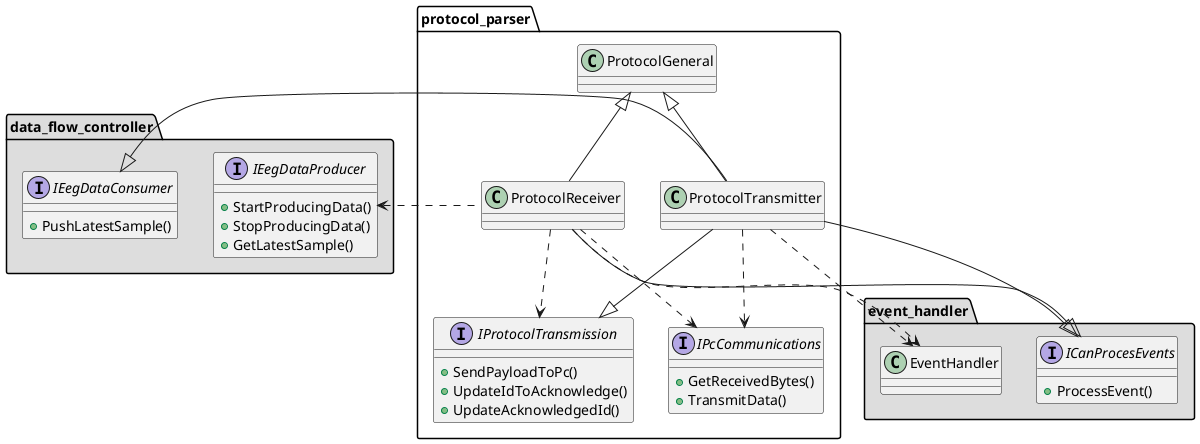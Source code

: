 @startuml

package protocol_parser {
    interface IProtocolTransmission{
        +SendPayloadToPc()
        +UpdateIdToAcknowledge()
        +UpdateAcknowledgedId()
    }

    interface IPcCommunications{
        +GetReceivedBytes()
        +TransmitData()
    }

    class ProtocolGeneral{

    }

    class ProtocolReceiver{

    }

    class ProtocolTransmitter{

    }
}

package data_flow_controller #DDDDDD {
    interface IEegDataProducer{
        +StartProducingData()
        +StopProducingData()
        +GetLatestSample()
    }

    interface IEegDataConsumer{
        +PushLatestSample()
    }
}

package event_handler #DDDDDD {
    interface ICanProcesEvents{
        +ProcessEvent()
    }

    class EventHandler{

    }
}

' Protocol Receiver Dependencies
ProtocolReceiver ..> IProtocolTransmission
ProtocolReceiver ..> IPcCommunications
ProtocolReceiver ..> EventHandler
ProtocolReceiver .left.> IEegDataProducer

' Protocol Receiver Inherritance
ProtocolReceiver -up-|> ProtocolGeneral
ProtocolReceiver --|> ICanProcesEvents

' Protocol Transmitter Dependencies
ProtocolTransmitter ..> IPcCommunications
ProtocolTransmitter ..> EventHandler

' Protocol Transmitter Inherritance
ProtocolTransmitter --|> IProtocolTransmission
ProtocolTransmitter -up-|> ProtocolGeneral
ProtocolTransmitter --|> ICanProcesEvents
ProtocolTransmitter -left-|> IEegDataConsumer

@enduml